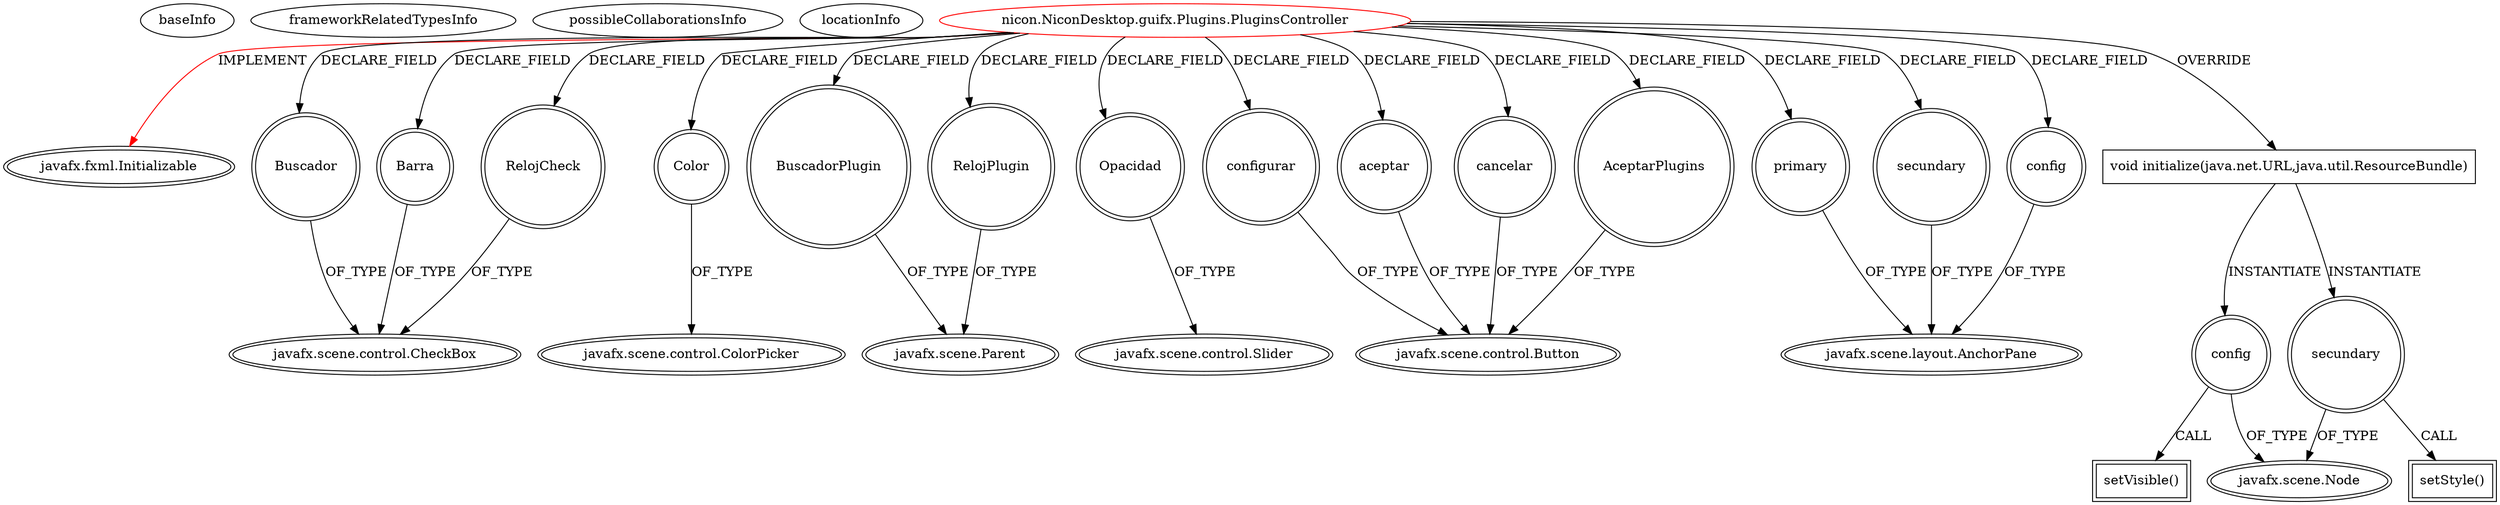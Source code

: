 digraph {
baseInfo[graphId=2568,category="extension_graph",isAnonymous=false,possibleRelation=false]
frameworkRelatedTypesInfo[0="javafx.fxml.Initializable"]
possibleCollaborationsInfo[]
locationInfo[projectName="dony1990-ProsDesktop",filePath="/dony1990-ProsDesktop/ProsDesktop-master/src/nicon/NiconDesktop/guifx/Plugins/PluginsController.java",contextSignature="PluginsController",graphId="2568"]
0[label="nicon.NiconDesktop.guifx.Plugins.PluginsController",vertexType="ROOT_CLIENT_CLASS_DECLARATION",isFrameworkType=false,color=red]
1[label="javafx.fxml.Initializable",vertexType="FRAMEWORK_INTERFACE_TYPE",isFrameworkType=true,peripheries=2]
2[label="AceptarPlugins",vertexType="FIELD_DECLARATION",isFrameworkType=true,peripheries=2,shape=circle]
3[label="javafx.scene.control.Button",vertexType="FRAMEWORK_CLASS_TYPE",isFrameworkType=true,peripheries=2]
4[label="Barra",vertexType="FIELD_DECLARATION",isFrameworkType=true,peripheries=2,shape=circle]
5[label="javafx.scene.control.CheckBox",vertexType="FRAMEWORK_CLASS_TYPE",isFrameworkType=true,peripheries=2]
6[label="Buscador",vertexType="FIELD_DECLARATION",isFrameworkType=true,peripheries=2,shape=circle]
8[label="BuscadorPlugin",vertexType="FIELD_DECLARATION",isFrameworkType=true,peripheries=2,shape=circle]
9[label="javafx.scene.Parent",vertexType="FRAMEWORK_CLASS_TYPE",isFrameworkType=true,peripheries=2]
10[label="Color",vertexType="FIELD_DECLARATION",isFrameworkType=true,peripheries=2,shape=circle]
11[label="javafx.scene.control.ColorPicker",vertexType="FRAMEWORK_CLASS_TYPE",isFrameworkType=true,peripheries=2]
12[label="Opacidad",vertexType="FIELD_DECLARATION",isFrameworkType=true,peripheries=2,shape=circle]
13[label="javafx.scene.control.Slider",vertexType="FRAMEWORK_CLASS_TYPE",isFrameworkType=true,peripheries=2]
14[label="RelojCheck",vertexType="FIELD_DECLARATION",isFrameworkType=true,peripheries=2,shape=circle]
16[label="RelojPlugin",vertexType="FIELD_DECLARATION",isFrameworkType=true,peripheries=2,shape=circle]
18[label="aceptar",vertexType="FIELD_DECLARATION",isFrameworkType=true,peripheries=2,shape=circle]
20[label="cancelar",vertexType="FIELD_DECLARATION",isFrameworkType=true,peripheries=2,shape=circle]
22[label="config",vertexType="FIELD_DECLARATION",isFrameworkType=true,peripheries=2,shape=circle]
23[label="javafx.scene.layout.AnchorPane",vertexType="FRAMEWORK_CLASS_TYPE",isFrameworkType=true,peripheries=2]
24[label="configurar",vertexType="FIELD_DECLARATION",isFrameworkType=true,peripheries=2,shape=circle]
26[label="primary",vertexType="FIELD_DECLARATION",isFrameworkType=true,peripheries=2,shape=circle]
28[label="secundary",vertexType="FIELD_DECLARATION",isFrameworkType=true,peripheries=2,shape=circle]
30[label="void initialize(java.net.URL,java.util.ResourceBundle)",vertexType="OVERRIDING_METHOD_DECLARATION",isFrameworkType=false,shape=box]
31[label="config",vertexType="VARIABLE_EXPRESION",isFrameworkType=true,peripheries=2,shape=circle]
33[label="javafx.scene.Node",vertexType="FRAMEWORK_CLASS_TYPE",isFrameworkType=true,peripheries=2]
32[label="setVisible()",vertexType="INSIDE_CALL",isFrameworkType=true,peripheries=2,shape=box]
34[label="secundary",vertexType="VARIABLE_EXPRESION",isFrameworkType=true,peripheries=2,shape=circle]
35[label="setStyle()",vertexType="INSIDE_CALL",isFrameworkType=true,peripheries=2,shape=box]
0->1[label="IMPLEMENT",color=red]
0->2[label="DECLARE_FIELD"]
2->3[label="OF_TYPE"]
0->4[label="DECLARE_FIELD"]
4->5[label="OF_TYPE"]
0->6[label="DECLARE_FIELD"]
6->5[label="OF_TYPE"]
0->8[label="DECLARE_FIELD"]
8->9[label="OF_TYPE"]
0->10[label="DECLARE_FIELD"]
10->11[label="OF_TYPE"]
0->12[label="DECLARE_FIELD"]
12->13[label="OF_TYPE"]
0->14[label="DECLARE_FIELD"]
14->5[label="OF_TYPE"]
0->16[label="DECLARE_FIELD"]
16->9[label="OF_TYPE"]
0->18[label="DECLARE_FIELD"]
18->3[label="OF_TYPE"]
0->20[label="DECLARE_FIELD"]
20->3[label="OF_TYPE"]
0->22[label="DECLARE_FIELD"]
22->23[label="OF_TYPE"]
0->24[label="DECLARE_FIELD"]
24->3[label="OF_TYPE"]
0->26[label="DECLARE_FIELD"]
26->23[label="OF_TYPE"]
0->28[label="DECLARE_FIELD"]
28->23[label="OF_TYPE"]
0->30[label="OVERRIDE"]
30->31[label="INSTANTIATE"]
31->33[label="OF_TYPE"]
31->32[label="CALL"]
30->34[label="INSTANTIATE"]
34->33[label="OF_TYPE"]
34->35[label="CALL"]
}
